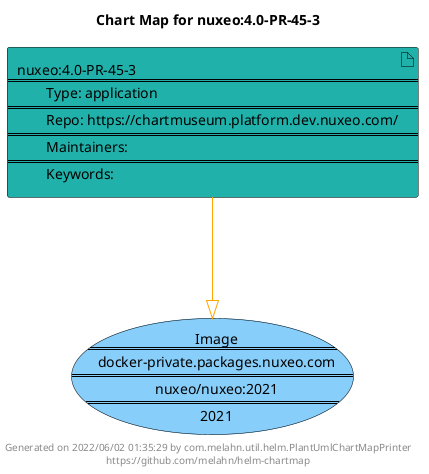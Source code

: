 @startuml
skinparam linetype ortho
skinparam backgroundColor white
skinparam usecaseBorderColor black
skinparam usecaseArrowColor LightSlateGray
skinparam artifactBorderColor black
skinparam artifactArrowColor LightSlateGray

title Chart Map for nuxeo:4.0-PR-45-3

'There is one referenced Helm Chart
artifact "nuxeo:4.0-PR-45-3\n====\n\tType: application\n====\n\tRepo: https://chartmuseum.platform.dev.nuxeo.com/\n====\n\tMaintainers: \n====\n\tKeywords: " as nuxeo_4_0_PR_45_3 #LightSeaGreen

'There is one referenced Docker Image
usecase "Image\n====\ndocker-private.packages.nuxeo.com\n====\nnuxeo/nuxeo:2021\n====\n2021" as docker_private_packages_nuxeo_com_nuxeo_nuxeo_2021 #LightSkyBlue

'Chart Dependencies
nuxeo_4_0_PR_45_3--[#orange]-|>docker_private_packages_nuxeo_com_nuxeo_nuxeo_2021

center footer Generated on 2022/06/02 01:35:29 by com.melahn.util.helm.PlantUmlChartMapPrinter\nhttps://github.com/melahn/helm-chartmap
@enduml
